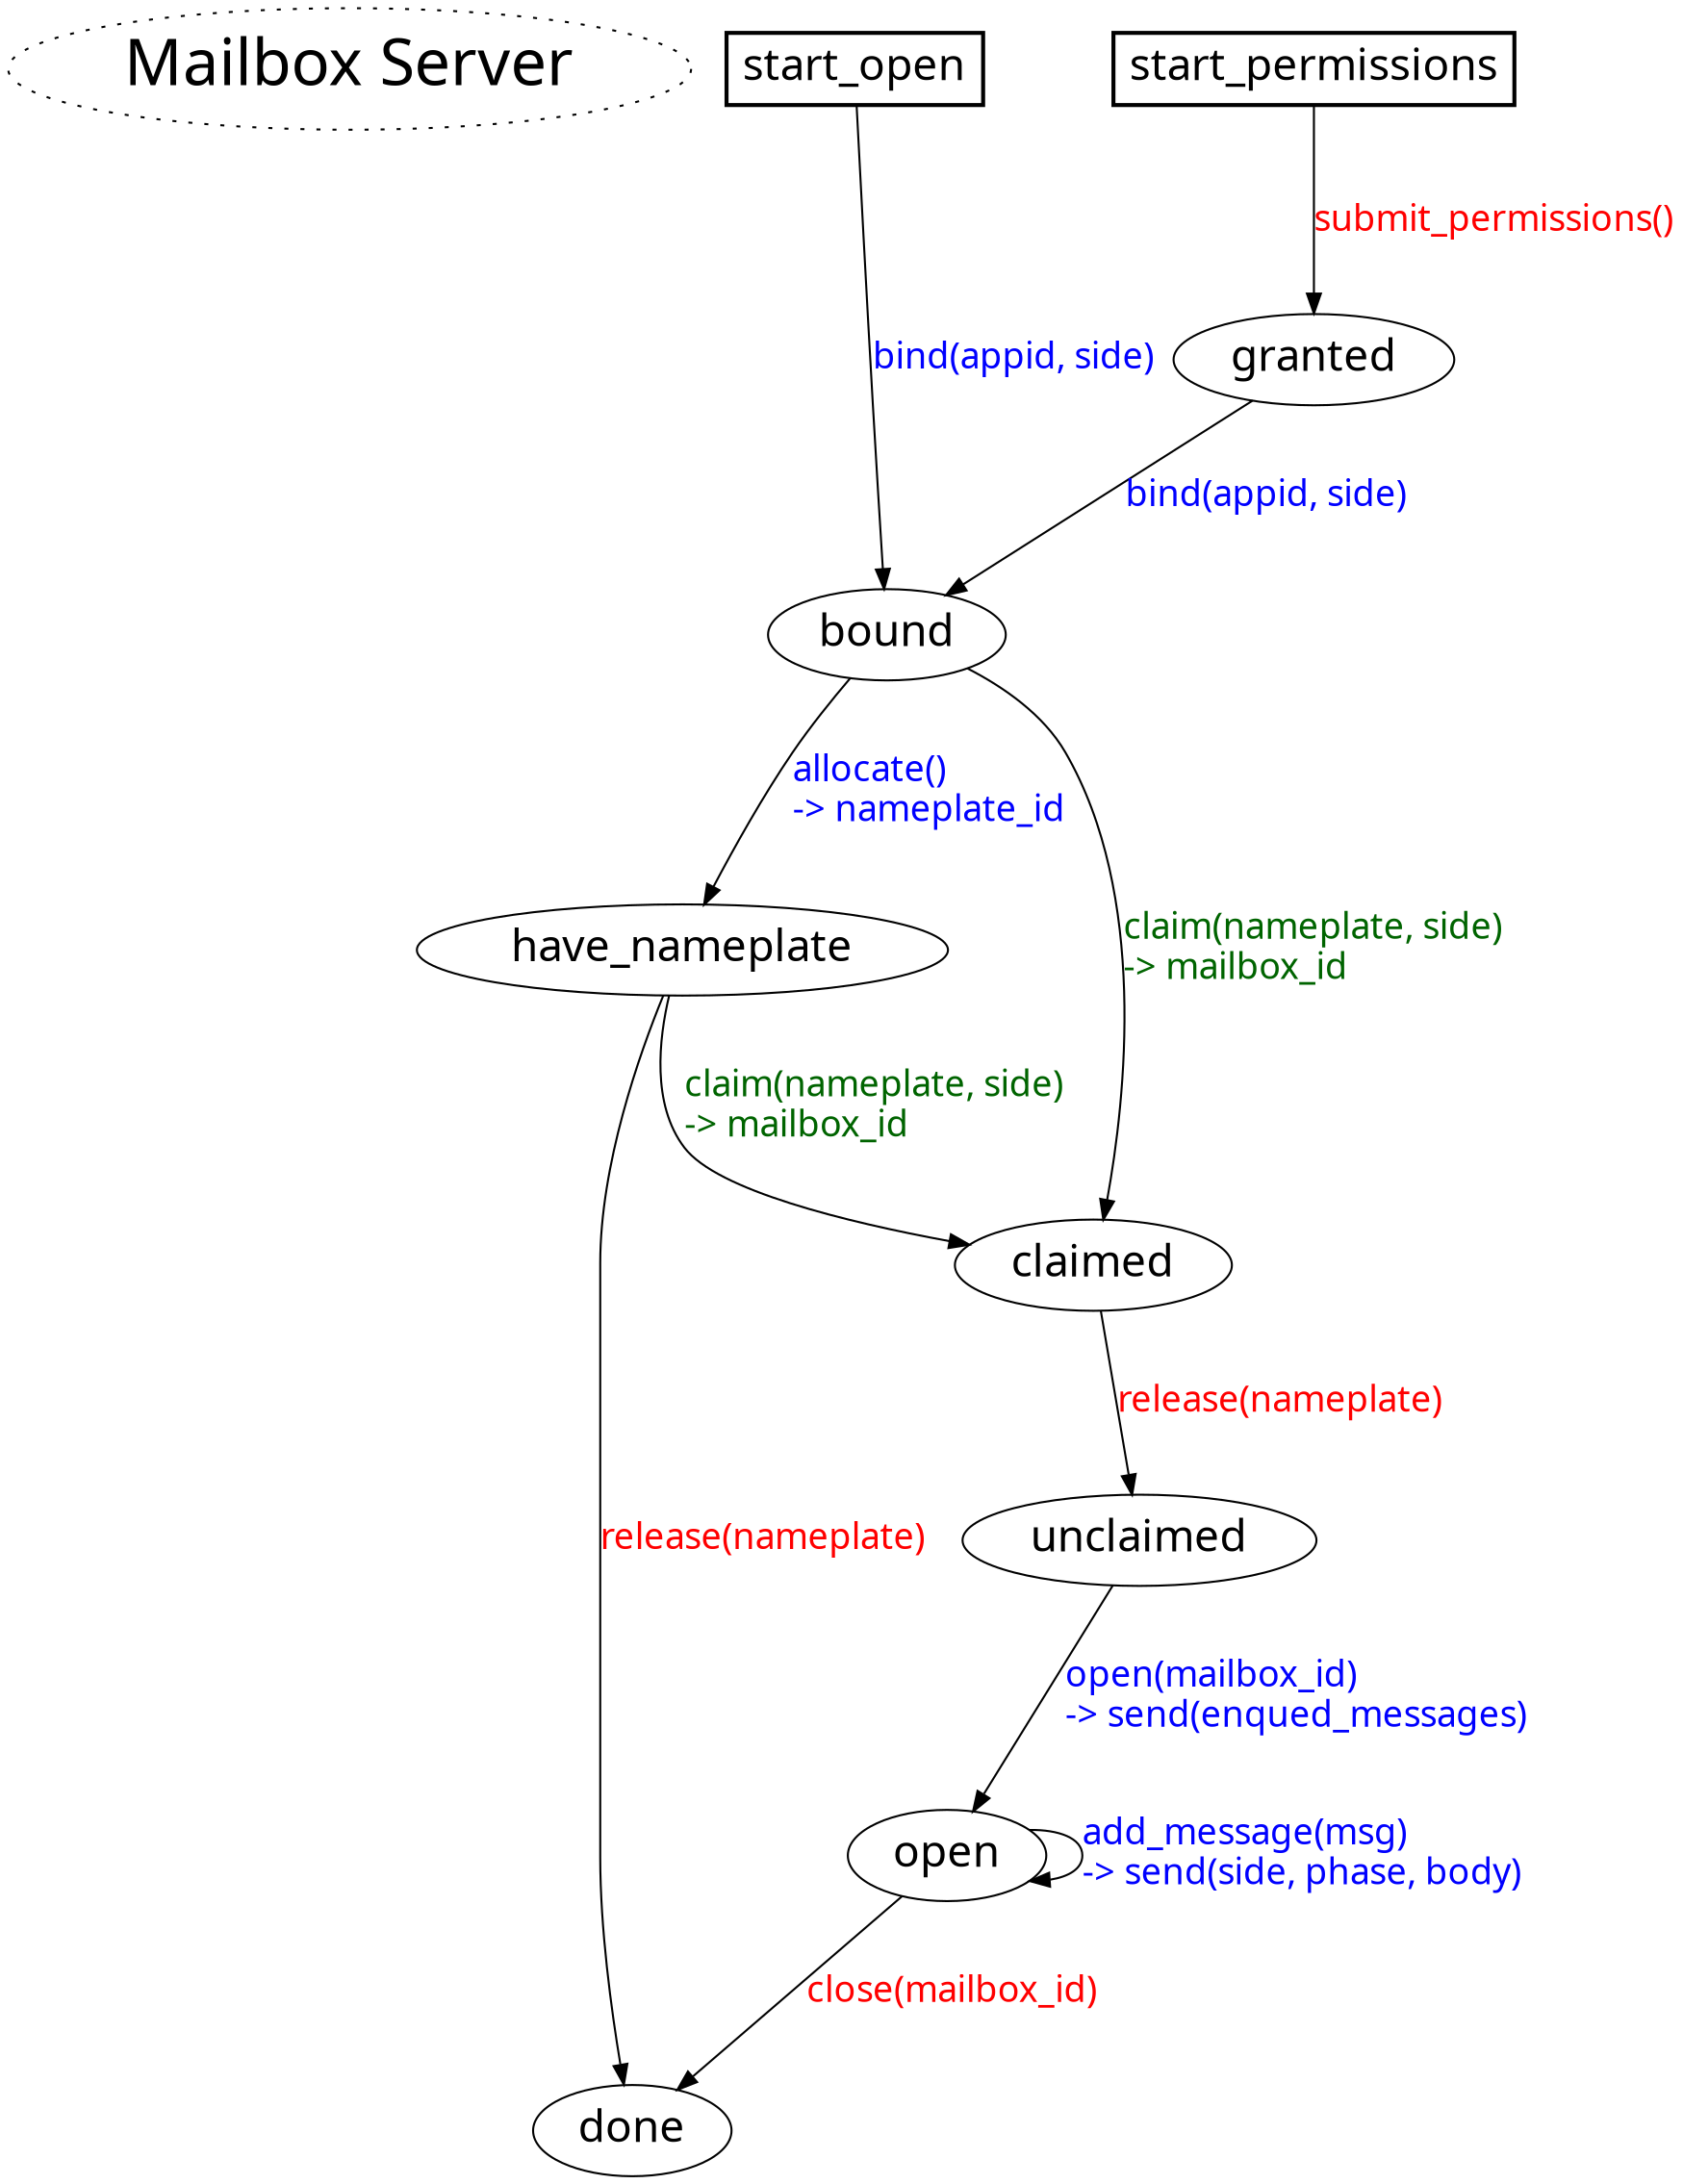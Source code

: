 /*digraph {
    title [label="Mailbox\nServer Machine" style="dotted"]

    start -> opened [label="open(side)"];

    opened -> opened [label="open(side)"];
    opened -> opened [label="add_message(sided_message)"];
    opened -> closing [label="close(side, mood)"];

    closing -> closing [label="close(side, mood)"];
}
*/


// note: all messages have an "id" and a "type"
// and the server sends back an "ack" for every one
// but that ack etc isn't covered in these diagrams

digraph {
    node [fontname = "Source Sans Pro" fontsize = 22];
    edge [fontname = "Source Code Pro" fontsize = 18 fontcolor=blue];
    graph [fontname = "Source Sans Pro" fontsize = 22];

    title [label="Mailbox Server" style="dotted" fontsize=32];

    ranksep = 1;

    {rank=same; start_open start_permissions}
    start_open [shape=box, style=bold];
    start_open -> bound [label="bind(appid, side)"];

    start_permissions [shape=box, style=bold];
    start_permissions -> granted [label="submit_permissions()" fontcolor=red];
    granted -> bound [label="bind(appid, side)"];

    bound -> have_nameplate [label="allocate()\l-> nameplate_id\l"]
    # allocate() really does do a claim() .. but you have to call it explicitly too
    have_nameplate -> claimed [label="claim(nameplate, side)\l-> mailbox_id\l" fontcolor=darkgreen]
    have_nameplate -> done [label="release(nameplate)" fontcolor=red]

    # ths is on the "join" side; they are told the nameplate number
    bound -> claimed [label="claim(nameplate, side)\l-> mailbox_id\l" fontcolor=darkgreen]
    claimed -> unclaimed [label="release(nameplate)" fontcolor=red]

    # note: allowing two different paths to 'unclaimed' is I think
    # _allowed_ currently by the server, but better to define it with
    # juts one way probably.

    unclaimed -> open [label="open(mailbox_id)\l-> send(enqued_messages)\l"]
    #claimed -> open [label="open(mailbox_id)\l-> send(enqued_messages)\l"]
    #open -> open [label="release(nameplate)"]
    open -> open [label="add_message(msg)\l-> send(side, phase, body)\l"]
    open ->      done [label="close(mailbox_id)" fontcolor=red]
    # XXX will get all message already in the box, how to represent?
}